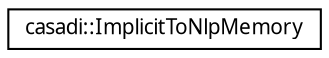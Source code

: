 digraph "Graphical Class Hierarchy"
{
  edge [fontname="FreeSans.ttf",fontsize="10",labelfontname="FreeSans.ttf",labelfontsize="10"];
  node [fontname="FreeSans.ttf",fontsize="10",shape=record];
  rankdir="LR";
  Node1 [label="casadi::ImplicitToNlpMemory",height=0.2,width=0.4,color="black", fillcolor="white", style="filled",URL="$d4/d99/structcasadi_1_1ImplicitToNlpMemory.html"];
}
